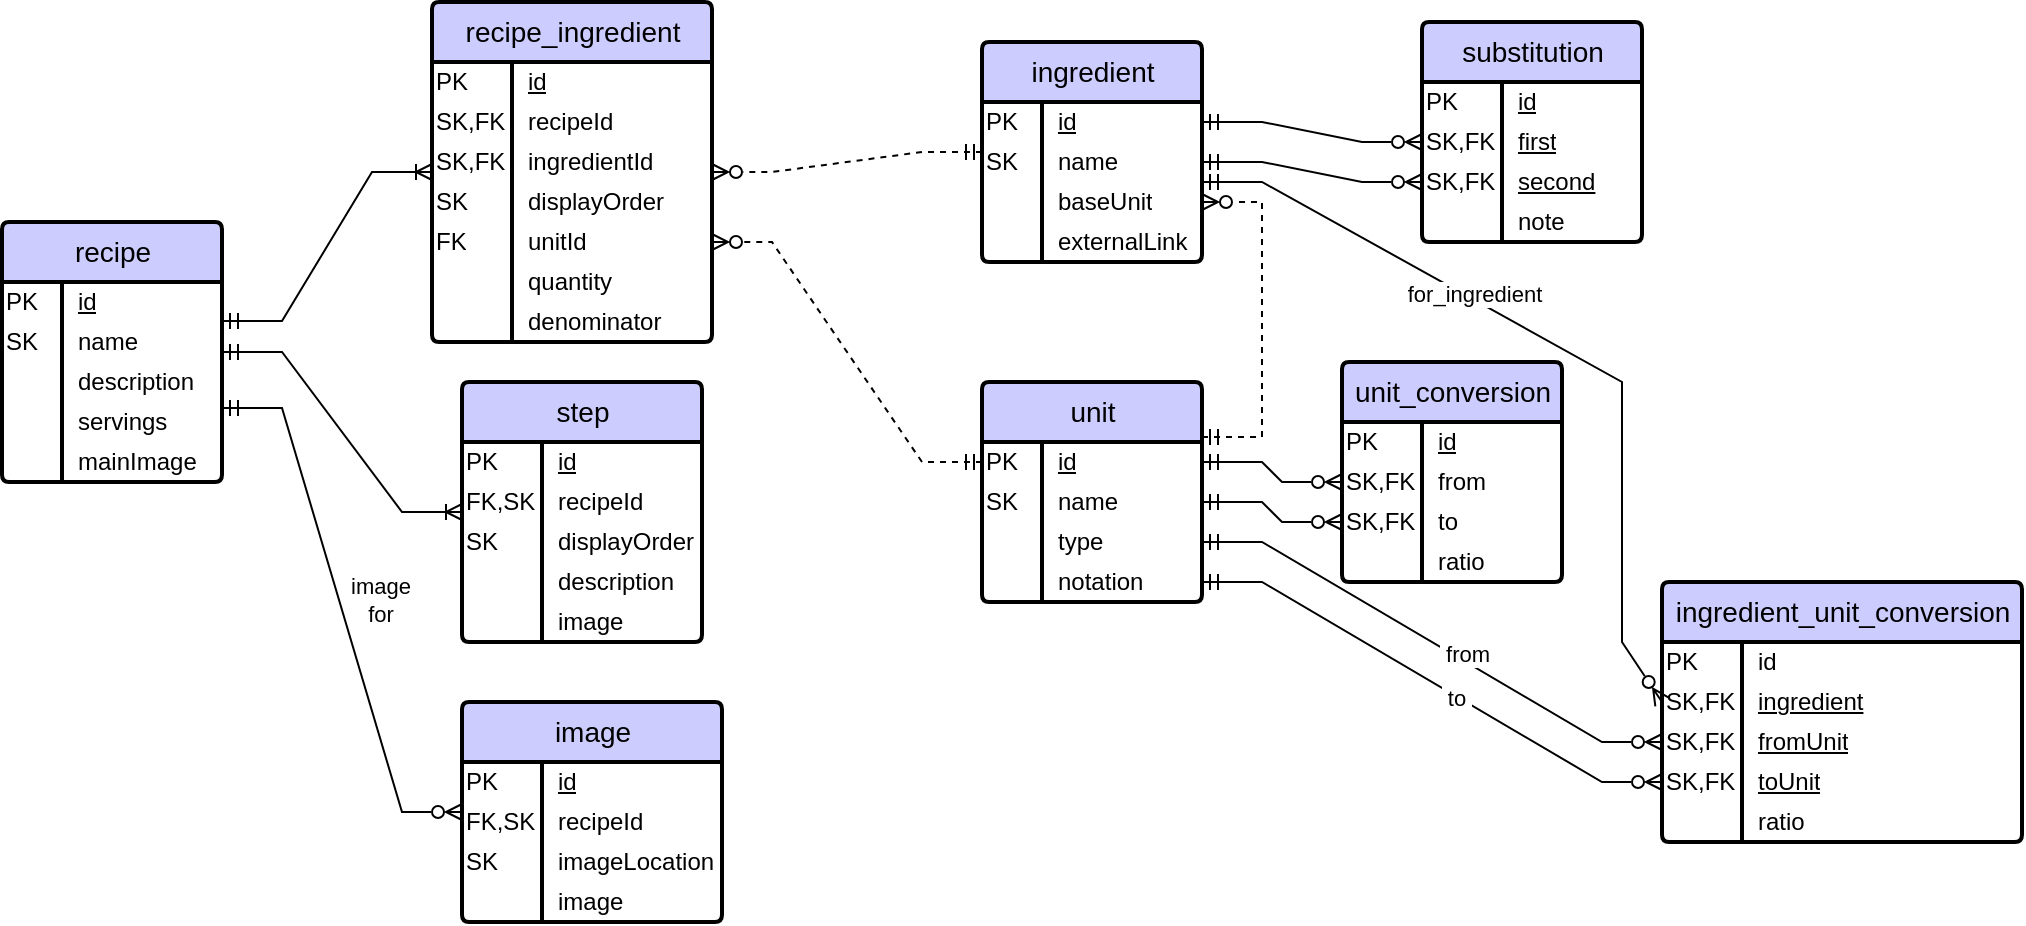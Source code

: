 <mxfile version="26.2.2">
  <diagram id="C5RBs43oDa-KdzZeNtuy" name="Page-1">
    <mxGraphModel dx="819" dy="641" grid="1" gridSize="10" guides="1" tooltips="1" connect="1" arrows="1" fold="1" page="1" pageScale="1" pageWidth="827" pageHeight="1169" math="0" shadow="0">
      <root>
        <mxCell id="WIyWlLk6GJQsqaUBKTNV-0" />
        <mxCell id="WIyWlLk6GJQsqaUBKTNV-1" parent="WIyWlLk6GJQsqaUBKTNV-0" />
        <mxCell id="gurMtBkQaNvhxzcTF5mW-20" value="" style="edgeStyle=entityRelationEdgeStyle;fontSize=12;html=1;endArrow=ERmandOne;rounded=0;startArrow=ERoneToMany;startFill=0;endFill=0;" parent="WIyWlLk6GJQsqaUBKTNV-1" source="hTsf-DErTm7z_5NBIYC7-52" target="hTsf-DErTm7z_5NBIYC7-36" edge="1">
          <mxGeometry width="100" height="100" relative="1" as="geometry">
            <mxPoint x="410" y="380" as="sourcePoint" />
            <mxPoint x="390" y="390" as="targetPoint" />
            <Array as="points">
              <mxPoint x="250" y="390" />
              <mxPoint x="190" y="380" />
              <mxPoint x="370" y="360" />
              <mxPoint x="350" y="310" />
              <mxPoint x="380" y="390" />
              <mxPoint x="240" y="380" />
            </Array>
          </mxGeometry>
        </mxCell>
        <mxCell id="gurMtBkQaNvhxzcTF5mW-21" value="" style="edgeStyle=entityRelationEdgeStyle;fontSize=12;html=1;endArrow=ERzeroToMany;rounded=0;startArrow=ERmandOne;startFill=0;endFill=0;dashed=1;" parent="WIyWlLk6GJQsqaUBKTNV-1" source="hTsf-DErTm7z_5NBIYC7-68" target="hTsf-DErTm7z_5NBIYC7-9" edge="1">
          <mxGeometry width="100" height="100" relative="1" as="geometry">
            <mxPoint x="480" y="410" as="sourcePoint" />
            <mxPoint x="320" y="295" as="targetPoint" />
            <Array as="points">
              <mxPoint x="260" y="400" />
              <mxPoint x="200" y="390" />
              <mxPoint x="380" y="370" />
              <mxPoint x="360" y="320" />
              <mxPoint x="390" y="400" />
              <mxPoint x="250" y="390" />
            </Array>
          </mxGeometry>
        </mxCell>
        <mxCell id="KsBG2murOsYzV_iLkRR9-3" value="" style="edgeStyle=entityRelationEdgeStyle;fontSize=12;html=1;endArrow=ERoneToMany;rounded=0;startArrow=ERmandOne;startFill=0;endFill=0;exitX=1;exitY=-0.025;exitDx=0;exitDy=0;exitPerimeter=0;" parent="WIyWlLk6GJQsqaUBKTNV-1" source="hTsf-DErTm7z_5NBIYC7-40" target="hTsf-DErTm7z_5NBIYC7-9" edge="1">
          <mxGeometry width="100" height="100" relative="1" as="geometry">
            <mxPoint x="400" y="345" as="sourcePoint" />
            <mxPoint x="340" y="250" as="targetPoint" />
            <Array as="points">
              <mxPoint x="190" y="530" />
              <mxPoint x="130" y="520" />
              <mxPoint x="310" y="500" />
              <mxPoint x="290" y="450" />
              <mxPoint x="320" y="530" />
              <mxPoint x="180" y="520" />
            </Array>
          </mxGeometry>
        </mxCell>
        <mxCell id="hTsf-DErTm7z_5NBIYC7-9" value="&lt;span style=&quot;font-weight: normal;&quot;&gt;&lt;font style=&quot;font-size: 14px;&quot;&gt;recipe_ingredient&lt;/font&gt;&lt;/span&gt;" style="shape=table;startSize=30;container=1;collapsible=1;childLayout=tableLayout;fixedRows=1;rowLines=0;fontStyle=1;align=center;resizeLast=1;html=1;movable=1;resizable=1;rotatable=1;deletable=1;editable=1;locked=0;connectable=1;fillColor=light-dark(#ccccff, #ededed);strokeWidth=2;rounded=1;arcSize=4;" parent="WIyWlLk6GJQsqaUBKTNV-1" vertex="1">
          <mxGeometry x="315" y="170" width="140" height="170" as="geometry" />
        </mxCell>
        <mxCell id="gl9Y3cSXd7K3jxIMxnib-12" style="shape=tableRow;horizontal=0;startSize=0;swimlaneHead=0;swimlaneBody=0;fillColor=none;collapsible=0;dropTarget=0;points=[[0,0.5],[1,0.5]];portConstraint=eastwest;top=0;left=0;right=0;bottom=0;" parent="hTsf-DErTm7z_5NBIYC7-9" vertex="1">
          <mxGeometry y="30" width="140" height="20" as="geometry" />
        </mxCell>
        <mxCell id="gl9Y3cSXd7K3jxIMxnib-13" value="PK" style="shape=partialRectangle;connectable=0;fillColor=none;top=0;left=0;bottom=0;right=0;editable=1;overflow=hidden;whiteSpace=wrap;html=1;align=left;" parent="gl9Y3cSXd7K3jxIMxnib-12" vertex="1">
          <mxGeometry width="40" height="20" as="geometry">
            <mxRectangle width="40" height="20" as="alternateBounds" />
          </mxGeometry>
        </mxCell>
        <mxCell id="gl9Y3cSXd7K3jxIMxnib-14" value="&lt;u&gt;id&lt;/u&gt;" style="shape=partialRectangle;connectable=0;fillColor=none;top=0;left=0;bottom=0;right=0;align=left;spacingLeft=6;overflow=hidden;whiteSpace=wrap;html=1;" parent="gl9Y3cSXd7K3jxIMxnib-12" vertex="1">
          <mxGeometry x="40" width="100" height="20" as="geometry">
            <mxRectangle width="100" height="20" as="alternateBounds" />
          </mxGeometry>
        </mxCell>
        <mxCell id="hTsf-DErTm7z_5NBIYC7-13" value="" style="shape=tableRow;horizontal=0;startSize=0;swimlaneHead=0;swimlaneBody=0;fillColor=none;collapsible=0;dropTarget=0;points=[[0,0.5],[1,0.5]];portConstraint=eastwest;top=0;left=0;right=0;bottom=0;" parent="hTsf-DErTm7z_5NBIYC7-9" vertex="1">
          <mxGeometry y="50" width="140" height="20" as="geometry" />
        </mxCell>
        <mxCell id="hTsf-DErTm7z_5NBIYC7-14" value="SK,FK" style="shape=partialRectangle;connectable=0;fillColor=none;top=0;left=0;bottom=0;right=0;editable=1;overflow=hidden;whiteSpace=wrap;html=1;align=left;" parent="hTsf-DErTm7z_5NBIYC7-13" vertex="1">
          <mxGeometry width="40" height="20" as="geometry">
            <mxRectangle width="40" height="20" as="alternateBounds" />
          </mxGeometry>
        </mxCell>
        <mxCell id="hTsf-DErTm7z_5NBIYC7-15" value="recipeId" style="shape=partialRectangle;connectable=0;fillColor=none;top=0;left=0;bottom=0;right=0;align=left;spacingLeft=6;overflow=hidden;whiteSpace=wrap;html=1;" parent="hTsf-DErTm7z_5NBIYC7-13" vertex="1">
          <mxGeometry x="40" width="100" height="20" as="geometry">
            <mxRectangle width="100" height="20" as="alternateBounds" />
          </mxGeometry>
        </mxCell>
        <mxCell id="hTsf-DErTm7z_5NBIYC7-16" value="" style="shape=tableRow;horizontal=0;startSize=0;swimlaneHead=0;swimlaneBody=0;fillColor=none;collapsible=0;dropTarget=0;points=[[0,0.5],[1,0.5]];portConstraint=eastwest;top=0;left=0;right=0;bottom=0;" parent="hTsf-DErTm7z_5NBIYC7-9" vertex="1">
          <mxGeometry y="70" width="140" height="20" as="geometry" />
        </mxCell>
        <mxCell id="hTsf-DErTm7z_5NBIYC7-17" value="SK,FK" style="shape=partialRectangle;connectable=0;fillColor=none;top=0;left=0;bottom=0;right=0;editable=1;overflow=hidden;whiteSpace=wrap;html=1;align=left;" parent="hTsf-DErTm7z_5NBIYC7-16" vertex="1">
          <mxGeometry width="40" height="20" as="geometry">
            <mxRectangle width="40" height="20" as="alternateBounds" />
          </mxGeometry>
        </mxCell>
        <mxCell id="hTsf-DErTm7z_5NBIYC7-18" value="ingredientId" style="shape=partialRectangle;connectable=0;fillColor=none;top=0;left=0;bottom=0;right=0;align=left;spacingLeft=6;overflow=hidden;whiteSpace=wrap;html=1;" parent="hTsf-DErTm7z_5NBIYC7-16" vertex="1">
          <mxGeometry x="40" width="100" height="20" as="geometry">
            <mxRectangle width="100" height="20" as="alternateBounds" />
          </mxGeometry>
        </mxCell>
        <mxCell id="hTsf-DErTm7z_5NBIYC7-19" value="" style="shape=tableRow;horizontal=0;startSize=0;swimlaneHead=0;swimlaneBody=0;fillColor=none;collapsible=0;dropTarget=0;points=[[0,0.5],[1,0.5]];portConstraint=eastwest;top=0;left=0;right=0;bottom=0;" parent="hTsf-DErTm7z_5NBIYC7-9" vertex="1">
          <mxGeometry y="90" width="140" height="20" as="geometry" />
        </mxCell>
        <mxCell id="hTsf-DErTm7z_5NBIYC7-20" value="SK" style="shape=partialRectangle;connectable=0;fillColor=none;top=0;left=0;bottom=0;right=0;editable=1;overflow=hidden;whiteSpace=wrap;html=1;align=left;" parent="hTsf-DErTm7z_5NBIYC7-19" vertex="1">
          <mxGeometry width="40" height="20" as="geometry">
            <mxRectangle width="40" height="20" as="alternateBounds" />
          </mxGeometry>
        </mxCell>
        <mxCell id="hTsf-DErTm7z_5NBIYC7-21" value="displayOrder" style="shape=partialRectangle;connectable=0;fillColor=none;top=0;left=0;bottom=0;right=0;align=left;spacingLeft=6;overflow=hidden;whiteSpace=wrap;html=1;" parent="hTsf-DErTm7z_5NBIYC7-19" vertex="1">
          <mxGeometry x="40" width="100" height="20" as="geometry">
            <mxRectangle width="100" height="20" as="alternateBounds" />
          </mxGeometry>
        </mxCell>
        <mxCell id="hTsf-DErTm7z_5NBIYC7-29" style="shape=tableRow;horizontal=0;startSize=0;swimlaneHead=0;swimlaneBody=0;fillColor=none;collapsible=0;dropTarget=0;points=[[0,0.5],[1,0.5]];portConstraint=eastwest;top=0;left=0;right=0;bottom=0;" parent="hTsf-DErTm7z_5NBIYC7-9" vertex="1">
          <mxGeometry y="110" width="140" height="20" as="geometry" />
        </mxCell>
        <mxCell id="hTsf-DErTm7z_5NBIYC7-30" value="FK" style="shape=partialRectangle;connectable=0;fillColor=none;top=0;left=0;bottom=0;right=0;editable=1;overflow=hidden;whiteSpace=wrap;html=1;align=left;" parent="hTsf-DErTm7z_5NBIYC7-29" vertex="1">
          <mxGeometry width="40" height="20" as="geometry">
            <mxRectangle width="40" height="20" as="alternateBounds" />
          </mxGeometry>
        </mxCell>
        <mxCell id="hTsf-DErTm7z_5NBIYC7-31" value="unitId" style="shape=partialRectangle;connectable=0;fillColor=none;top=0;left=0;bottom=0;right=0;align=left;spacingLeft=6;overflow=hidden;whiteSpace=wrap;html=1;" parent="hTsf-DErTm7z_5NBIYC7-29" vertex="1">
          <mxGeometry x="40" width="100" height="20" as="geometry">
            <mxRectangle width="100" height="20" as="alternateBounds" />
          </mxGeometry>
        </mxCell>
        <mxCell id="hTsf-DErTm7z_5NBIYC7-32" style="shape=tableRow;horizontal=0;startSize=0;swimlaneHead=0;swimlaneBody=0;fillColor=none;collapsible=0;dropTarget=0;points=[[0,0.5],[1,0.5]];portConstraint=eastwest;top=0;left=0;right=0;bottom=0;" parent="hTsf-DErTm7z_5NBIYC7-9" vertex="1">
          <mxGeometry y="130" width="140" height="20" as="geometry" />
        </mxCell>
        <mxCell id="hTsf-DErTm7z_5NBIYC7-33" style="shape=partialRectangle;connectable=0;fillColor=none;top=0;left=0;bottom=0;right=0;editable=1;overflow=hidden;whiteSpace=wrap;html=1;align=left;" parent="hTsf-DErTm7z_5NBIYC7-32" vertex="1">
          <mxGeometry width="40" height="20" as="geometry">
            <mxRectangle width="40" height="20" as="alternateBounds" />
          </mxGeometry>
        </mxCell>
        <mxCell id="hTsf-DErTm7z_5NBIYC7-34" value="quantity" style="shape=partialRectangle;connectable=0;fillColor=none;top=0;left=0;bottom=0;right=0;align=left;spacingLeft=6;overflow=hidden;whiteSpace=wrap;html=1;" parent="hTsf-DErTm7z_5NBIYC7-32" vertex="1">
          <mxGeometry x="40" width="100" height="20" as="geometry">
            <mxRectangle width="100" height="20" as="alternateBounds" />
          </mxGeometry>
        </mxCell>
        <mxCell id="gl9Y3cSXd7K3jxIMxnib-0" style="shape=tableRow;horizontal=0;startSize=0;swimlaneHead=0;swimlaneBody=0;fillColor=none;collapsible=0;dropTarget=0;points=[[0,0.5],[1,0.5]];portConstraint=eastwest;top=0;left=0;right=0;bottom=0;" parent="hTsf-DErTm7z_5NBIYC7-9" vertex="1">
          <mxGeometry y="150" width="140" height="20" as="geometry" />
        </mxCell>
        <mxCell id="gl9Y3cSXd7K3jxIMxnib-1" style="shape=partialRectangle;connectable=0;fillColor=none;top=0;left=0;bottom=0;right=0;editable=1;overflow=hidden;whiteSpace=wrap;html=1;align=left;" parent="gl9Y3cSXd7K3jxIMxnib-0" vertex="1">
          <mxGeometry width="40" height="20" as="geometry">
            <mxRectangle width="40" height="20" as="alternateBounds" />
          </mxGeometry>
        </mxCell>
        <mxCell id="gl9Y3cSXd7K3jxIMxnib-2" value="denominator" style="shape=partialRectangle;connectable=0;fillColor=none;top=0;left=0;bottom=0;right=0;align=left;spacingLeft=6;overflow=hidden;whiteSpace=wrap;html=1;" parent="gl9Y3cSXd7K3jxIMxnib-0" vertex="1">
          <mxGeometry x="40" width="100" height="20" as="geometry">
            <mxRectangle width="100" height="20" as="alternateBounds" />
          </mxGeometry>
        </mxCell>
        <mxCell id="hTsf-DErTm7z_5NBIYC7-36" value="&lt;span style=&quot;font-weight: normal;&quot;&gt;&lt;font style=&quot;font-size: 14px;&quot;&gt;recipe&lt;/font&gt;&lt;/span&gt;" style="shape=table;startSize=30;container=1;collapsible=1;childLayout=tableLayout;fixedRows=1;rowLines=0;fontStyle=1;align=center;resizeLast=1;html=1;movable=1;resizable=1;rotatable=1;deletable=1;editable=1;locked=0;connectable=1;fillColor=light-dark(#ccccff, #ededed);strokeWidth=2;rounded=1;arcSize=4;" parent="WIyWlLk6GJQsqaUBKTNV-1" vertex="1">
          <mxGeometry x="100" y="280" width="110" height="130" as="geometry" />
        </mxCell>
        <mxCell id="hTsf-DErTm7z_5NBIYC7-37" value="" style="shape=tableRow;horizontal=0;startSize=0;swimlaneHead=0;swimlaneBody=0;fillColor=none;collapsible=0;dropTarget=0;points=[[0,0.5],[1,0.5]];portConstraint=eastwest;top=0;left=0;right=0;bottom=0;" parent="hTsf-DErTm7z_5NBIYC7-36" vertex="1">
          <mxGeometry y="30" width="110" height="20" as="geometry" />
        </mxCell>
        <mxCell id="hTsf-DErTm7z_5NBIYC7-38" value="PK" style="shape=partialRectangle;connectable=0;fillColor=none;top=0;left=0;bottom=0;right=0;editable=1;overflow=hidden;whiteSpace=wrap;html=1;align=left;" parent="hTsf-DErTm7z_5NBIYC7-37" vertex="1">
          <mxGeometry width="30" height="20" as="geometry">
            <mxRectangle width="30" height="20" as="alternateBounds" />
          </mxGeometry>
        </mxCell>
        <mxCell id="hTsf-DErTm7z_5NBIYC7-39" value="&lt;u&gt;id&lt;/u&gt;" style="shape=partialRectangle;connectable=0;fillColor=none;top=0;left=0;bottom=0;right=0;align=left;spacingLeft=6;overflow=hidden;whiteSpace=wrap;html=1;" parent="hTsf-DErTm7z_5NBIYC7-37" vertex="1">
          <mxGeometry x="30" width="80" height="20" as="geometry">
            <mxRectangle width="80" height="20" as="alternateBounds" />
          </mxGeometry>
        </mxCell>
        <mxCell id="hTsf-DErTm7z_5NBIYC7-40" value="" style="shape=tableRow;horizontal=0;startSize=0;swimlaneHead=0;swimlaneBody=0;fillColor=none;collapsible=0;dropTarget=0;points=[[0,0.5],[1,0.5]];portConstraint=eastwest;top=0;left=0;right=0;bottom=0;" parent="hTsf-DErTm7z_5NBIYC7-36" vertex="1">
          <mxGeometry y="50" width="110" height="20" as="geometry" />
        </mxCell>
        <mxCell id="hTsf-DErTm7z_5NBIYC7-41" value="SK" style="shape=partialRectangle;connectable=0;fillColor=none;top=0;left=0;bottom=0;right=0;editable=1;overflow=hidden;whiteSpace=wrap;html=1;align=left;" parent="hTsf-DErTm7z_5NBIYC7-40" vertex="1">
          <mxGeometry width="30" height="20" as="geometry">
            <mxRectangle width="30" height="20" as="alternateBounds" />
          </mxGeometry>
        </mxCell>
        <mxCell id="hTsf-DErTm7z_5NBIYC7-42" value="name" style="shape=partialRectangle;connectable=0;fillColor=none;top=0;left=0;bottom=0;right=0;align=left;spacingLeft=6;overflow=hidden;whiteSpace=wrap;html=1;" parent="hTsf-DErTm7z_5NBIYC7-40" vertex="1">
          <mxGeometry x="30" width="80" height="20" as="geometry">
            <mxRectangle width="80" height="20" as="alternateBounds" />
          </mxGeometry>
        </mxCell>
        <mxCell id="hTsf-DErTm7z_5NBIYC7-43" value="" style="shape=tableRow;horizontal=0;startSize=0;swimlaneHead=0;swimlaneBody=0;fillColor=none;collapsible=0;dropTarget=0;points=[[0,0.5],[1,0.5]];portConstraint=eastwest;top=0;left=0;right=0;bottom=0;" parent="hTsf-DErTm7z_5NBIYC7-36" vertex="1">
          <mxGeometry y="70" width="110" height="20" as="geometry" />
        </mxCell>
        <mxCell id="hTsf-DErTm7z_5NBIYC7-44" value="" style="shape=partialRectangle;connectable=0;fillColor=none;top=0;left=0;bottom=0;right=0;editable=1;overflow=hidden;whiteSpace=wrap;html=1;align=left;" parent="hTsf-DErTm7z_5NBIYC7-43" vertex="1">
          <mxGeometry width="30" height="20" as="geometry">
            <mxRectangle width="30" height="20" as="alternateBounds" />
          </mxGeometry>
        </mxCell>
        <mxCell id="hTsf-DErTm7z_5NBIYC7-45" value="description" style="shape=partialRectangle;connectable=0;fillColor=none;top=0;left=0;bottom=0;right=0;align=left;spacingLeft=6;overflow=hidden;whiteSpace=wrap;html=1;" parent="hTsf-DErTm7z_5NBIYC7-43" vertex="1">
          <mxGeometry x="30" width="80" height="20" as="geometry">
            <mxRectangle width="80" height="20" as="alternateBounds" />
          </mxGeometry>
        </mxCell>
        <mxCell id="hTsf-DErTm7z_5NBIYC7-46" style="shape=tableRow;horizontal=0;startSize=0;swimlaneHead=0;swimlaneBody=0;fillColor=none;collapsible=0;dropTarget=0;points=[[0,0.5],[1,0.5]];portConstraint=eastwest;top=0;left=0;right=0;bottom=0;" parent="hTsf-DErTm7z_5NBIYC7-36" vertex="1">
          <mxGeometry y="90" width="110" height="20" as="geometry" />
        </mxCell>
        <mxCell id="hTsf-DErTm7z_5NBIYC7-47" style="shape=partialRectangle;connectable=0;fillColor=none;top=0;left=0;bottom=0;right=0;editable=1;overflow=hidden;whiteSpace=wrap;html=1;align=left;" parent="hTsf-DErTm7z_5NBIYC7-46" vertex="1">
          <mxGeometry width="30" height="20" as="geometry">
            <mxRectangle width="30" height="20" as="alternateBounds" />
          </mxGeometry>
        </mxCell>
        <mxCell id="hTsf-DErTm7z_5NBIYC7-48" value="servings" style="shape=partialRectangle;connectable=0;fillColor=none;top=0;left=0;bottom=0;right=0;align=left;spacingLeft=6;overflow=hidden;whiteSpace=wrap;html=1;" parent="hTsf-DErTm7z_5NBIYC7-46" vertex="1">
          <mxGeometry x="30" width="80" height="20" as="geometry">
            <mxRectangle width="80" height="20" as="alternateBounds" />
          </mxGeometry>
        </mxCell>
        <mxCell id="hTsf-DErTm7z_5NBIYC7-49" style="shape=tableRow;horizontal=0;startSize=0;swimlaneHead=0;swimlaneBody=0;fillColor=none;collapsible=0;dropTarget=0;points=[[0,0.5],[1,0.5]];portConstraint=eastwest;top=0;left=0;right=0;bottom=0;" parent="hTsf-DErTm7z_5NBIYC7-36" vertex="1">
          <mxGeometry y="110" width="110" height="20" as="geometry" />
        </mxCell>
        <mxCell id="hTsf-DErTm7z_5NBIYC7-50" style="shape=partialRectangle;connectable=0;fillColor=none;top=0;left=0;bottom=0;right=0;editable=1;overflow=hidden;whiteSpace=wrap;html=1;align=left;" parent="hTsf-DErTm7z_5NBIYC7-49" vertex="1">
          <mxGeometry width="30" height="20" as="geometry">
            <mxRectangle width="30" height="20" as="alternateBounds" />
          </mxGeometry>
        </mxCell>
        <mxCell id="hTsf-DErTm7z_5NBIYC7-51" value="mainImage" style="shape=partialRectangle;connectable=0;fillColor=none;top=0;left=0;bottom=0;right=0;align=left;spacingLeft=6;overflow=hidden;whiteSpace=wrap;html=1;" parent="hTsf-DErTm7z_5NBIYC7-49" vertex="1">
          <mxGeometry x="30" width="80" height="20" as="geometry">
            <mxRectangle width="80" height="20" as="alternateBounds" />
          </mxGeometry>
        </mxCell>
        <mxCell id="hTsf-DErTm7z_5NBIYC7-52" value="&lt;span style=&quot;font-weight: normal;&quot;&gt;&lt;font style=&quot;font-size: 14px;&quot;&gt;step&lt;/font&gt;&lt;/span&gt;" style="shape=table;startSize=30;container=1;collapsible=1;childLayout=tableLayout;fixedRows=1;rowLines=0;fontStyle=1;align=center;resizeLast=1;html=1;movable=1;resizable=1;rotatable=1;deletable=1;editable=1;locked=0;connectable=1;fillColor=light-dark(#ccccff, #ededed);strokeWidth=2;rounded=1;arcSize=4;" parent="WIyWlLk6GJQsqaUBKTNV-1" vertex="1">
          <mxGeometry x="330" y="360" width="120" height="130" as="geometry" />
        </mxCell>
        <mxCell id="hTsf-DErTm7z_5NBIYC7-53" value="" style="shape=tableRow;horizontal=0;startSize=0;swimlaneHead=0;swimlaneBody=0;fillColor=none;collapsible=0;dropTarget=0;points=[[0,0.5],[1,0.5]];portConstraint=eastwest;top=0;left=0;right=0;bottom=0;" parent="hTsf-DErTm7z_5NBIYC7-52" vertex="1">
          <mxGeometry y="30" width="120" height="20" as="geometry" />
        </mxCell>
        <mxCell id="hTsf-DErTm7z_5NBIYC7-54" value="PK" style="shape=partialRectangle;connectable=0;fillColor=none;top=0;left=0;bottom=0;right=0;editable=1;overflow=hidden;whiteSpace=wrap;html=1;align=left;" parent="hTsf-DErTm7z_5NBIYC7-53" vertex="1">
          <mxGeometry width="40" height="20" as="geometry">
            <mxRectangle width="40" height="20" as="alternateBounds" />
          </mxGeometry>
        </mxCell>
        <mxCell id="hTsf-DErTm7z_5NBIYC7-55" value="&lt;u&gt;id&lt;/u&gt;" style="shape=partialRectangle;connectable=0;fillColor=none;top=0;left=0;bottom=0;right=0;align=left;spacingLeft=6;overflow=hidden;whiteSpace=wrap;html=1;" parent="hTsf-DErTm7z_5NBIYC7-53" vertex="1">
          <mxGeometry x="40" width="80" height="20" as="geometry">
            <mxRectangle width="80" height="20" as="alternateBounds" />
          </mxGeometry>
        </mxCell>
        <mxCell id="hTsf-DErTm7z_5NBIYC7-56" value="" style="shape=tableRow;horizontal=0;startSize=0;swimlaneHead=0;swimlaneBody=0;fillColor=none;collapsible=0;dropTarget=0;points=[[0,0.5],[1,0.5]];portConstraint=eastwest;top=0;left=0;right=0;bottom=0;" parent="hTsf-DErTm7z_5NBIYC7-52" vertex="1">
          <mxGeometry y="50" width="120" height="20" as="geometry" />
        </mxCell>
        <mxCell id="hTsf-DErTm7z_5NBIYC7-57" value="FK,SK" style="shape=partialRectangle;connectable=0;fillColor=none;top=0;left=0;bottom=0;right=0;editable=1;overflow=hidden;whiteSpace=wrap;html=1;align=left;" parent="hTsf-DErTm7z_5NBIYC7-56" vertex="1">
          <mxGeometry width="40" height="20" as="geometry">
            <mxRectangle width="40" height="20" as="alternateBounds" />
          </mxGeometry>
        </mxCell>
        <mxCell id="hTsf-DErTm7z_5NBIYC7-58" value="recipeId" style="shape=partialRectangle;connectable=0;fillColor=none;top=0;left=0;bottom=0;right=0;align=left;spacingLeft=6;overflow=hidden;whiteSpace=wrap;html=1;" parent="hTsf-DErTm7z_5NBIYC7-56" vertex="1">
          <mxGeometry x="40" width="80" height="20" as="geometry">
            <mxRectangle width="80" height="20" as="alternateBounds" />
          </mxGeometry>
        </mxCell>
        <mxCell id="hTsf-DErTm7z_5NBIYC7-59" value="" style="shape=tableRow;horizontal=0;startSize=0;swimlaneHead=0;swimlaneBody=0;fillColor=none;collapsible=0;dropTarget=0;points=[[0,0.5],[1,0.5]];portConstraint=eastwest;top=0;left=0;right=0;bottom=0;" parent="hTsf-DErTm7z_5NBIYC7-52" vertex="1">
          <mxGeometry y="70" width="120" height="20" as="geometry" />
        </mxCell>
        <mxCell id="hTsf-DErTm7z_5NBIYC7-60" value="SK" style="shape=partialRectangle;connectable=0;fillColor=none;top=0;left=0;bottom=0;right=0;editable=1;overflow=hidden;whiteSpace=wrap;html=1;align=left;" parent="hTsf-DErTm7z_5NBIYC7-59" vertex="1">
          <mxGeometry width="40" height="20" as="geometry">
            <mxRectangle width="40" height="20" as="alternateBounds" />
          </mxGeometry>
        </mxCell>
        <mxCell id="hTsf-DErTm7z_5NBIYC7-61" value="displayOrder" style="shape=partialRectangle;connectable=0;fillColor=none;top=0;left=0;bottom=0;right=0;align=left;spacingLeft=6;overflow=hidden;whiteSpace=wrap;html=1;" parent="hTsf-DErTm7z_5NBIYC7-59" vertex="1">
          <mxGeometry x="40" width="80" height="20" as="geometry">
            <mxRectangle width="80" height="20" as="alternateBounds" />
          </mxGeometry>
        </mxCell>
        <mxCell id="hTsf-DErTm7z_5NBIYC7-62" style="shape=tableRow;horizontal=0;startSize=0;swimlaneHead=0;swimlaneBody=0;fillColor=none;collapsible=0;dropTarget=0;points=[[0,0.5],[1,0.5]];portConstraint=eastwest;top=0;left=0;right=0;bottom=0;" parent="hTsf-DErTm7z_5NBIYC7-52" vertex="1">
          <mxGeometry y="90" width="120" height="20" as="geometry" />
        </mxCell>
        <mxCell id="hTsf-DErTm7z_5NBIYC7-63" style="shape=partialRectangle;connectable=0;fillColor=none;top=0;left=0;bottom=0;right=0;editable=1;overflow=hidden;whiteSpace=wrap;html=1;align=left;" parent="hTsf-DErTm7z_5NBIYC7-62" vertex="1">
          <mxGeometry width="40" height="20" as="geometry">
            <mxRectangle width="40" height="20" as="alternateBounds" />
          </mxGeometry>
        </mxCell>
        <mxCell id="hTsf-DErTm7z_5NBIYC7-64" value="description" style="shape=partialRectangle;connectable=0;fillColor=none;top=0;left=0;bottom=0;right=0;align=left;spacingLeft=6;overflow=hidden;whiteSpace=wrap;html=1;" parent="hTsf-DErTm7z_5NBIYC7-62" vertex="1">
          <mxGeometry x="40" width="80" height="20" as="geometry">
            <mxRectangle width="80" height="20" as="alternateBounds" />
          </mxGeometry>
        </mxCell>
        <mxCell id="hTsf-DErTm7z_5NBIYC7-113" style="shape=tableRow;horizontal=0;startSize=0;swimlaneHead=0;swimlaneBody=0;fillColor=none;collapsible=0;dropTarget=0;points=[[0,0.5],[1,0.5]];portConstraint=eastwest;top=0;left=0;right=0;bottom=0;" parent="hTsf-DErTm7z_5NBIYC7-52" vertex="1">
          <mxGeometry y="110" width="120" height="20" as="geometry" />
        </mxCell>
        <mxCell id="hTsf-DErTm7z_5NBIYC7-114" style="shape=partialRectangle;connectable=0;fillColor=none;top=0;left=0;bottom=0;right=0;editable=1;overflow=hidden;whiteSpace=wrap;html=1;align=left;" parent="hTsf-DErTm7z_5NBIYC7-113" vertex="1">
          <mxGeometry width="40" height="20" as="geometry">
            <mxRectangle width="40" height="20" as="alternateBounds" />
          </mxGeometry>
        </mxCell>
        <mxCell id="hTsf-DErTm7z_5NBIYC7-115" value="image" style="shape=partialRectangle;connectable=0;fillColor=none;top=0;left=0;bottom=0;right=0;align=left;spacingLeft=6;overflow=hidden;whiteSpace=wrap;html=1;" parent="hTsf-DErTm7z_5NBIYC7-113" vertex="1">
          <mxGeometry x="40" width="80" height="20" as="geometry">
            <mxRectangle width="80" height="20" as="alternateBounds" />
          </mxGeometry>
        </mxCell>
        <mxCell id="hTsf-DErTm7z_5NBIYC7-68" value="&lt;span style=&quot;font-weight: normal;&quot;&gt;&lt;font style=&quot;font-size: 14px;&quot;&gt;ingredient&lt;/font&gt;&lt;/span&gt;" style="shape=table;startSize=30;container=1;collapsible=1;childLayout=tableLayout;fixedRows=1;rowLines=0;fontStyle=1;align=center;resizeLast=1;html=1;movable=1;resizable=1;rotatable=1;deletable=1;editable=1;locked=0;connectable=1;fillColor=light-dark(#ccccff, #ededed);strokeWidth=2;rounded=1;arcSize=4;" parent="WIyWlLk6GJQsqaUBKTNV-1" vertex="1">
          <mxGeometry x="590" y="190" width="110" height="110" as="geometry" />
        </mxCell>
        <mxCell id="hTsf-DErTm7z_5NBIYC7-69" value="" style="shape=tableRow;horizontal=0;startSize=0;swimlaneHead=0;swimlaneBody=0;fillColor=none;collapsible=0;dropTarget=0;points=[[0,0.5],[1,0.5]];portConstraint=eastwest;top=0;left=0;right=0;bottom=0;" parent="hTsf-DErTm7z_5NBIYC7-68" vertex="1">
          <mxGeometry y="30" width="110" height="20" as="geometry" />
        </mxCell>
        <mxCell id="hTsf-DErTm7z_5NBIYC7-70" value="PK" style="shape=partialRectangle;connectable=0;fillColor=none;top=0;left=0;bottom=0;right=0;editable=1;overflow=hidden;whiteSpace=wrap;html=1;align=left;" parent="hTsf-DErTm7z_5NBIYC7-69" vertex="1">
          <mxGeometry width="30" height="20" as="geometry">
            <mxRectangle width="30" height="20" as="alternateBounds" />
          </mxGeometry>
        </mxCell>
        <mxCell id="hTsf-DErTm7z_5NBIYC7-71" value="&lt;u&gt;id&lt;/u&gt;" style="shape=partialRectangle;connectable=0;fillColor=none;top=0;left=0;bottom=0;right=0;align=left;spacingLeft=6;overflow=hidden;whiteSpace=wrap;html=1;" parent="hTsf-DErTm7z_5NBIYC7-69" vertex="1">
          <mxGeometry x="30" width="80" height="20" as="geometry">
            <mxRectangle width="80" height="20" as="alternateBounds" />
          </mxGeometry>
        </mxCell>
        <mxCell id="hTsf-DErTm7z_5NBIYC7-72" value="" style="shape=tableRow;horizontal=0;startSize=0;swimlaneHead=0;swimlaneBody=0;fillColor=none;collapsible=0;dropTarget=0;points=[[0,0.5],[1,0.5]];portConstraint=eastwest;top=0;left=0;right=0;bottom=0;" parent="hTsf-DErTm7z_5NBIYC7-68" vertex="1">
          <mxGeometry y="50" width="110" height="20" as="geometry" />
        </mxCell>
        <mxCell id="hTsf-DErTm7z_5NBIYC7-73" value="SK" style="shape=partialRectangle;connectable=0;fillColor=none;top=0;left=0;bottom=0;right=0;editable=1;overflow=hidden;whiteSpace=wrap;html=1;align=left;" parent="hTsf-DErTm7z_5NBIYC7-72" vertex="1">
          <mxGeometry width="30" height="20" as="geometry">
            <mxRectangle width="30" height="20" as="alternateBounds" />
          </mxGeometry>
        </mxCell>
        <mxCell id="hTsf-DErTm7z_5NBIYC7-74" value="name" style="shape=partialRectangle;connectable=0;fillColor=none;top=0;left=0;bottom=0;right=0;align=left;spacingLeft=6;overflow=hidden;whiteSpace=wrap;html=1;" parent="hTsf-DErTm7z_5NBIYC7-72" vertex="1">
          <mxGeometry x="30" width="80" height="20" as="geometry">
            <mxRectangle width="80" height="20" as="alternateBounds" />
          </mxGeometry>
        </mxCell>
        <mxCell id="hTsf-DErTm7z_5NBIYC7-75" value="" style="shape=tableRow;horizontal=0;startSize=0;swimlaneHead=0;swimlaneBody=0;fillColor=none;collapsible=0;dropTarget=0;points=[[0,0.5],[1,0.5]];portConstraint=eastwest;top=0;left=0;right=0;bottom=0;" parent="hTsf-DErTm7z_5NBIYC7-68" vertex="1">
          <mxGeometry y="70" width="110" height="20" as="geometry" />
        </mxCell>
        <mxCell id="hTsf-DErTm7z_5NBIYC7-76" value="" style="shape=partialRectangle;connectable=0;fillColor=none;top=0;left=0;bottom=0;right=0;editable=1;overflow=hidden;whiteSpace=wrap;html=1;align=left;" parent="hTsf-DErTm7z_5NBIYC7-75" vertex="1">
          <mxGeometry width="30" height="20" as="geometry">
            <mxRectangle width="30" height="20" as="alternateBounds" />
          </mxGeometry>
        </mxCell>
        <mxCell id="hTsf-DErTm7z_5NBIYC7-77" value="baseUnit" style="shape=partialRectangle;connectable=0;fillColor=none;top=0;left=0;bottom=0;right=0;align=left;spacingLeft=6;overflow=hidden;whiteSpace=wrap;html=1;" parent="hTsf-DErTm7z_5NBIYC7-75" vertex="1">
          <mxGeometry x="30" width="80" height="20" as="geometry">
            <mxRectangle width="80" height="20" as="alternateBounds" />
          </mxGeometry>
        </mxCell>
        <mxCell id="JSY5HgKlnziRs05UENaY-0" style="shape=tableRow;horizontal=0;startSize=0;swimlaneHead=0;swimlaneBody=0;fillColor=none;collapsible=0;dropTarget=0;points=[[0,0.5],[1,0.5]];portConstraint=eastwest;top=0;left=0;right=0;bottom=0;" parent="hTsf-DErTm7z_5NBIYC7-68" vertex="1">
          <mxGeometry y="90" width="110" height="20" as="geometry" />
        </mxCell>
        <mxCell id="JSY5HgKlnziRs05UENaY-1" style="shape=partialRectangle;connectable=0;fillColor=none;top=0;left=0;bottom=0;right=0;editable=1;overflow=hidden;whiteSpace=wrap;html=1;align=left;" parent="JSY5HgKlnziRs05UENaY-0" vertex="1">
          <mxGeometry width="30" height="20" as="geometry">
            <mxRectangle width="30" height="20" as="alternateBounds" />
          </mxGeometry>
        </mxCell>
        <mxCell id="JSY5HgKlnziRs05UENaY-2" value="externalLink" style="shape=partialRectangle;connectable=0;fillColor=none;top=0;left=0;bottom=0;right=0;align=left;spacingLeft=6;overflow=hidden;whiteSpace=wrap;html=1;" parent="JSY5HgKlnziRs05UENaY-0" vertex="1">
          <mxGeometry x="30" width="80" height="20" as="geometry">
            <mxRectangle width="80" height="20" as="alternateBounds" />
          </mxGeometry>
        </mxCell>
        <mxCell id="hTsf-DErTm7z_5NBIYC7-81" value="&lt;span style=&quot;font-weight: normal;&quot;&gt;&lt;font style=&quot;font-size: 14px;&quot;&gt;unit&lt;/font&gt;&lt;/span&gt;" style="shape=table;startSize=30;container=1;collapsible=1;childLayout=tableLayout;fixedRows=1;rowLines=0;fontStyle=1;align=center;resizeLast=1;html=1;movable=1;resizable=1;rotatable=1;deletable=1;editable=1;locked=0;connectable=1;fillColor=light-dark(#ccccff, #ededed);strokeWidth=2;rounded=1;arcSize=4;" parent="WIyWlLk6GJQsqaUBKTNV-1" vertex="1">
          <mxGeometry x="590" y="360" width="110" height="110" as="geometry" />
        </mxCell>
        <mxCell id="hTsf-DErTm7z_5NBIYC7-82" value="" style="shape=tableRow;horizontal=0;startSize=0;swimlaneHead=0;swimlaneBody=0;fillColor=none;collapsible=0;dropTarget=0;points=[[0,0.5],[1,0.5]];portConstraint=eastwest;top=0;left=0;right=0;bottom=0;" parent="hTsf-DErTm7z_5NBIYC7-81" vertex="1">
          <mxGeometry y="30" width="110" height="20" as="geometry" />
        </mxCell>
        <mxCell id="hTsf-DErTm7z_5NBIYC7-83" value="PK" style="shape=partialRectangle;connectable=0;fillColor=none;top=0;left=0;bottom=0;right=0;editable=1;overflow=hidden;whiteSpace=wrap;html=1;align=left;" parent="hTsf-DErTm7z_5NBIYC7-82" vertex="1">
          <mxGeometry width="30" height="20" as="geometry">
            <mxRectangle width="30" height="20" as="alternateBounds" />
          </mxGeometry>
        </mxCell>
        <mxCell id="hTsf-DErTm7z_5NBIYC7-84" value="&lt;u&gt;id&lt;/u&gt;" style="shape=partialRectangle;connectable=0;fillColor=none;top=0;left=0;bottom=0;right=0;align=left;spacingLeft=6;overflow=hidden;whiteSpace=wrap;html=1;" parent="hTsf-DErTm7z_5NBIYC7-82" vertex="1">
          <mxGeometry x="30" width="80" height="20" as="geometry">
            <mxRectangle width="80" height="20" as="alternateBounds" />
          </mxGeometry>
        </mxCell>
        <mxCell id="hTsf-DErTm7z_5NBIYC7-85" value="" style="shape=tableRow;horizontal=0;startSize=0;swimlaneHead=0;swimlaneBody=0;fillColor=none;collapsible=0;dropTarget=0;points=[[0,0.5],[1,0.5]];portConstraint=eastwest;top=0;left=0;right=0;bottom=0;" parent="hTsf-DErTm7z_5NBIYC7-81" vertex="1">
          <mxGeometry y="50" width="110" height="20" as="geometry" />
        </mxCell>
        <mxCell id="hTsf-DErTm7z_5NBIYC7-86" value="SK" style="shape=partialRectangle;connectable=0;fillColor=none;top=0;left=0;bottom=0;right=0;editable=1;overflow=hidden;whiteSpace=wrap;html=1;align=left;" parent="hTsf-DErTm7z_5NBIYC7-85" vertex="1">
          <mxGeometry width="30" height="20" as="geometry">
            <mxRectangle width="30" height="20" as="alternateBounds" />
          </mxGeometry>
        </mxCell>
        <mxCell id="hTsf-DErTm7z_5NBIYC7-87" value="name" style="shape=partialRectangle;connectable=0;fillColor=none;top=0;left=0;bottom=0;right=0;align=left;spacingLeft=6;overflow=hidden;whiteSpace=wrap;html=1;" parent="hTsf-DErTm7z_5NBIYC7-85" vertex="1">
          <mxGeometry x="30" width="80" height="20" as="geometry">
            <mxRectangle width="80" height="20" as="alternateBounds" />
          </mxGeometry>
        </mxCell>
        <mxCell id="hTsf-DErTm7z_5NBIYC7-88" value="" style="shape=tableRow;horizontal=0;startSize=0;swimlaneHead=0;swimlaneBody=0;fillColor=none;collapsible=0;dropTarget=0;points=[[0,0.5],[1,0.5]];portConstraint=eastwest;top=0;left=0;right=0;bottom=0;" parent="hTsf-DErTm7z_5NBIYC7-81" vertex="1">
          <mxGeometry y="70" width="110" height="20" as="geometry" />
        </mxCell>
        <mxCell id="hTsf-DErTm7z_5NBIYC7-89" value="" style="shape=partialRectangle;connectable=0;fillColor=none;top=0;left=0;bottom=0;right=0;editable=1;overflow=hidden;whiteSpace=wrap;html=1;align=left;" parent="hTsf-DErTm7z_5NBIYC7-88" vertex="1">
          <mxGeometry width="30" height="20" as="geometry">
            <mxRectangle width="30" height="20" as="alternateBounds" />
          </mxGeometry>
        </mxCell>
        <mxCell id="hTsf-DErTm7z_5NBIYC7-90" value="type" style="shape=partialRectangle;connectable=0;fillColor=none;top=0;left=0;bottom=0;right=0;align=left;spacingLeft=6;overflow=hidden;whiteSpace=wrap;html=1;" parent="hTsf-DErTm7z_5NBIYC7-88" vertex="1">
          <mxGeometry x="30" width="80" height="20" as="geometry">
            <mxRectangle width="80" height="20" as="alternateBounds" />
          </mxGeometry>
        </mxCell>
        <mxCell id="hTsf-DErTm7z_5NBIYC7-91" style="shape=tableRow;horizontal=0;startSize=0;swimlaneHead=0;swimlaneBody=0;fillColor=none;collapsible=0;dropTarget=0;points=[[0,0.5],[1,0.5]];portConstraint=eastwest;top=0;left=0;right=0;bottom=0;" parent="hTsf-DErTm7z_5NBIYC7-81" vertex="1">
          <mxGeometry y="90" width="110" height="20" as="geometry" />
        </mxCell>
        <mxCell id="hTsf-DErTm7z_5NBIYC7-92" style="shape=partialRectangle;connectable=0;fillColor=none;top=0;left=0;bottom=0;right=0;editable=1;overflow=hidden;whiteSpace=wrap;html=1;align=left;" parent="hTsf-DErTm7z_5NBIYC7-91" vertex="1">
          <mxGeometry width="30" height="20" as="geometry">
            <mxRectangle width="30" height="20" as="alternateBounds" />
          </mxGeometry>
        </mxCell>
        <mxCell id="hTsf-DErTm7z_5NBIYC7-93" value="notation" style="shape=partialRectangle;connectable=0;fillColor=none;top=0;left=0;bottom=0;right=0;align=left;spacingLeft=6;overflow=hidden;whiteSpace=wrap;html=1;" parent="hTsf-DErTm7z_5NBIYC7-91" vertex="1">
          <mxGeometry x="30" width="80" height="20" as="geometry">
            <mxRectangle width="80" height="20" as="alternateBounds" />
          </mxGeometry>
        </mxCell>
        <mxCell id="hTsf-DErTm7z_5NBIYC7-94" value="&lt;span style=&quot;font-weight: normal;&quot;&gt;&lt;font style=&quot;font-size: 14px;&quot;&gt;unit_conversion&lt;/font&gt;&lt;/span&gt;" style="shape=table;startSize=30;container=1;collapsible=1;childLayout=tableLayout;fixedRows=1;rowLines=0;fontStyle=1;align=center;resizeLast=1;html=1;movable=1;resizable=1;rotatable=1;deletable=1;editable=1;locked=0;connectable=1;fillColor=light-dark(#ccccff, #ededed);strokeWidth=2;rounded=1;arcSize=4;" parent="WIyWlLk6GJQsqaUBKTNV-1" vertex="1">
          <mxGeometry x="770" y="350" width="110" height="110" as="geometry" />
        </mxCell>
        <mxCell id="gl9Y3cSXd7K3jxIMxnib-6" style="shape=tableRow;horizontal=0;startSize=0;swimlaneHead=0;swimlaneBody=0;fillColor=none;collapsible=0;dropTarget=0;points=[[0,0.5],[1,0.5]];portConstraint=eastwest;top=0;left=0;right=0;bottom=0;" parent="hTsf-DErTm7z_5NBIYC7-94" vertex="1">
          <mxGeometry y="30" width="110" height="20" as="geometry" />
        </mxCell>
        <mxCell id="gl9Y3cSXd7K3jxIMxnib-7" value="PK" style="shape=partialRectangle;connectable=0;fillColor=none;top=0;left=0;bottom=0;right=0;editable=1;overflow=hidden;whiteSpace=wrap;html=1;align=left;" parent="gl9Y3cSXd7K3jxIMxnib-6" vertex="1">
          <mxGeometry width="40" height="20" as="geometry">
            <mxRectangle width="40" height="20" as="alternateBounds" />
          </mxGeometry>
        </mxCell>
        <mxCell id="gl9Y3cSXd7K3jxIMxnib-8" value="&lt;u&gt;id&lt;/u&gt;" style="shape=partialRectangle;connectable=0;fillColor=none;top=0;left=0;bottom=0;right=0;align=left;spacingLeft=6;overflow=hidden;whiteSpace=wrap;html=1;" parent="gl9Y3cSXd7K3jxIMxnib-6" vertex="1">
          <mxGeometry x="40" width="70" height="20" as="geometry">
            <mxRectangle width="70" height="20" as="alternateBounds" />
          </mxGeometry>
        </mxCell>
        <mxCell id="hTsf-DErTm7z_5NBIYC7-98" value="" style="shape=tableRow;horizontal=0;startSize=0;swimlaneHead=0;swimlaneBody=0;fillColor=none;collapsible=0;dropTarget=0;points=[[0,0.5],[1,0.5]];portConstraint=eastwest;top=0;left=0;right=0;bottom=0;" parent="hTsf-DErTm7z_5NBIYC7-94" vertex="1">
          <mxGeometry y="50" width="110" height="20" as="geometry" />
        </mxCell>
        <mxCell id="hTsf-DErTm7z_5NBIYC7-99" value="SK,FK" style="shape=partialRectangle;connectable=0;fillColor=none;top=0;left=0;bottom=0;right=0;editable=1;overflow=hidden;whiteSpace=wrap;html=1;align=left;" parent="hTsf-DErTm7z_5NBIYC7-98" vertex="1">
          <mxGeometry width="40" height="20" as="geometry">
            <mxRectangle width="40" height="20" as="alternateBounds" />
          </mxGeometry>
        </mxCell>
        <mxCell id="hTsf-DErTm7z_5NBIYC7-100" value="from" style="shape=partialRectangle;connectable=0;fillColor=none;top=0;left=0;bottom=0;right=0;align=left;spacingLeft=6;overflow=hidden;whiteSpace=wrap;html=1;" parent="hTsf-DErTm7z_5NBIYC7-98" vertex="1">
          <mxGeometry x="40" width="70" height="20" as="geometry">
            <mxRectangle width="70" height="20" as="alternateBounds" />
          </mxGeometry>
        </mxCell>
        <mxCell id="hTsf-DErTm7z_5NBIYC7-101" value="" style="shape=tableRow;horizontal=0;startSize=0;swimlaneHead=0;swimlaneBody=0;fillColor=none;collapsible=0;dropTarget=0;points=[[0,0.5],[1,0.5]];portConstraint=eastwest;top=0;left=0;right=0;bottom=0;" parent="hTsf-DErTm7z_5NBIYC7-94" vertex="1">
          <mxGeometry y="70" width="110" height="20" as="geometry" />
        </mxCell>
        <mxCell id="hTsf-DErTm7z_5NBIYC7-102" value="SK,FK" style="shape=partialRectangle;connectable=0;fillColor=none;top=0;left=0;bottom=0;right=0;editable=1;overflow=hidden;whiteSpace=wrap;html=1;align=left;" parent="hTsf-DErTm7z_5NBIYC7-101" vertex="1">
          <mxGeometry width="40" height="20" as="geometry">
            <mxRectangle width="40" height="20" as="alternateBounds" />
          </mxGeometry>
        </mxCell>
        <mxCell id="hTsf-DErTm7z_5NBIYC7-103" value="to" style="shape=partialRectangle;connectable=0;fillColor=none;top=0;left=0;bottom=0;right=0;align=left;spacingLeft=6;overflow=hidden;whiteSpace=wrap;html=1;" parent="hTsf-DErTm7z_5NBIYC7-101" vertex="1">
          <mxGeometry x="40" width="70" height="20" as="geometry">
            <mxRectangle width="70" height="20" as="alternateBounds" />
          </mxGeometry>
        </mxCell>
        <mxCell id="hTsf-DErTm7z_5NBIYC7-104" style="shape=tableRow;horizontal=0;startSize=0;swimlaneHead=0;swimlaneBody=0;fillColor=none;collapsible=0;dropTarget=0;points=[[0,0.5],[1,0.5]];portConstraint=eastwest;top=0;left=0;right=0;bottom=0;" parent="hTsf-DErTm7z_5NBIYC7-94" vertex="1">
          <mxGeometry y="90" width="110" height="20" as="geometry" />
        </mxCell>
        <mxCell id="hTsf-DErTm7z_5NBIYC7-105" style="shape=partialRectangle;connectable=0;fillColor=none;top=0;left=0;bottom=0;right=0;editable=1;overflow=hidden;whiteSpace=wrap;html=1;align=left;" parent="hTsf-DErTm7z_5NBIYC7-104" vertex="1">
          <mxGeometry width="40" height="20" as="geometry">
            <mxRectangle width="40" height="20" as="alternateBounds" />
          </mxGeometry>
        </mxCell>
        <mxCell id="hTsf-DErTm7z_5NBIYC7-106" value="ratio" style="shape=partialRectangle;connectable=0;fillColor=none;top=0;left=0;bottom=0;right=0;align=left;spacingLeft=6;overflow=hidden;whiteSpace=wrap;html=1;" parent="hTsf-DErTm7z_5NBIYC7-104" vertex="1">
          <mxGeometry x="40" width="70" height="20" as="geometry">
            <mxRectangle width="70" height="20" as="alternateBounds" />
          </mxGeometry>
        </mxCell>
        <mxCell id="hTsf-DErTm7z_5NBIYC7-107" value="" style="edgeStyle=entityRelationEdgeStyle;fontSize=12;html=1;endArrow=ERzeroToMany;rounded=0;startArrow=ERmandOne;startFill=0;endFill=0;entryX=0;entryY=0.5;entryDx=0;entryDy=0;exitX=1;exitY=0.5;exitDx=0;exitDy=0;" parent="WIyWlLk6GJQsqaUBKTNV-1" source="hTsf-DErTm7z_5NBIYC7-82" target="hTsf-DErTm7z_5NBIYC7-98" edge="1">
          <mxGeometry width="100" height="100" relative="1" as="geometry">
            <mxPoint x="790" y="540" as="sourcePoint" />
            <mxPoint x="670" y="540" as="targetPoint" />
            <Array as="points">
              <mxPoint x="460" y="705" />
              <mxPoint x="400" y="695" />
              <mxPoint x="580" y="675" />
              <mxPoint x="830" y="390" />
              <mxPoint x="840" y="370" />
              <mxPoint x="560" y="625" />
              <mxPoint x="590" y="705" />
              <mxPoint x="450" y="695" />
            </Array>
          </mxGeometry>
        </mxCell>
        <mxCell id="hTsf-DErTm7z_5NBIYC7-111" value="" style="edgeStyle=entityRelationEdgeStyle;fontSize=12;html=1;endArrow=ERzeroToMany;rounded=0;startArrow=ERmandOne;startFill=0;endFill=0;exitX=1;exitY=0.5;exitDx=0;exitDy=0;entryX=0;entryY=0.5;entryDx=0;entryDy=0;" parent="WIyWlLk6GJQsqaUBKTNV-1" source="hTsf-DErTm7z_5NBIYC7-85" target="hTsf-DErTm7z_5NBIYC7-101" edge="1">
          <mxGeometry width="100" height="100" relative="1" as="geometry">
            <mxPoint x="707" y="470" as="sourcePoint" />
            <mxPoint x="827" y="460" as="targetPoint" />
            <Array as="points">
              <mxPoint x="467" y="760" />
              <mxPoint x="407" y="750" />
              <mxPoint x="587" y="730" />
              <mxPoint x="837" y="445" />
              <mxPoint x="847" y="425" />
              <mxPoint x="567" y="680" />
              <mxPoint x="597" y="760" />
              <mxPoint x="457" y="750" />
            </Array>
          </mxGeometry>
        </mxCell>
        <mxCell id="hTsf-DErTm7z_5NBIYC7-112" value="" style="edgeStyle=entityRelationEdgeStyle;fontSize=12;html=1;endArrow=ERzeroToMany;rounded=0;startArrow=ERmandOne;startFill=0;endFill=0;entryX=1;entryY=0.5;entryDx=0;entryDy=0;exitX=0;exitY=0.5;exitDx=0;exitDy=0;dashed=1;" parent="WIyWlLk6GJQsqaUBKTNV-1" source="hTsf-DErTm7z_5NBIYC7-82" target="hTsf-DErTm7z_5NBIYC7-29" edge="1">
          <mxGeometry width="100" height="100" relative="1" as="geometry">
            <mxPoint x="610" y="344.5" as="sourcePoint" />
            <mxPoint x="490" y="344.5" as="targetPoint" />
            <Array as="points">
              <mxPoint x="280" y="509.5" />
              <mxPoint x="220" y="499.5" />
              <mxPoint x="400" y="479.5" />
              <mxPoint x="380" y="429.5" />
              <mxPoint x="410" y="509.5" />
              <mxPoint x="270" y="499.5" />
            </Array>
          </mxGeometry>
        </mxCell>
        <mxCell id="hTsf-DErTm7z_5NBIYC7-116" value="&lt;span style=&quot;font-weight: normal;&quot;&gt;&lt;font style=&quot;font-size: 14px;&quot;&gt;substitution&lt;/font&gt;&lt;/span&gt;" style="shape=table;startSize=30;container=1;collapsible=1;childLayout=tableLayout;fixedRows=1;rowLines=0;fontStyle=1;align=center;resizeLast=1;html=1;movable=1;resizable=1;rotatable=1;deletable=1;editable=1;locked=0;connectable=1;fillColor=light-dark(#ccccff, #ededed);strokeWidth=2;rounded=1;arcSize=4;" parent="WIyWlLk6GJQsqaUBKTNV-1" vertex="1">
          <mxGeometry x="810" y="180" width="110" height="110" as="geometry" />
        </mxCell>
        <mxCell id="gl9Y3cSXd7K3jxIMxnib-9" style="shape=tableRow;horizontal=0;startSize=0;swimlaneHead=0;swimlaneBody=0;fillColor=none;collapsible=0;dropTarget=0;points=[[0,0.5],[1,0.5]];portConstraint=eastwest;top=0;left=0;right=0;bottom=0;" parent="hTsf-DErTm7z_5NBIYC7-116" vertex="1">
          <mxGeometry y="30" width="110" height="20" as="geometry" />
        </mxCell>
        <mxCell id="gl9Y3cSXd7K3jxIMxnib-10" value="PK" style="shape=partialRectangle;connectable=0;fillColor=none;top=0;left=0;bottom=0;right=0;editable=1;overflow=hidden;whiteSpace=wrap;html=1;align=left;" parent="gl9Y3cSXd7K3jxIMxnib-9" vertex="1">
          <mxGeometry width="40" height="20" as="geometry">
            <mxRectangle width="40" height="20" as="alternateBounds" />
          </mxGeometry>
        </mxCell>
        <mxCell id="gl9Y3cSXd7K3jxIMxnib-11" value="&lt;u&gt;id&lt;/u&gt;" style="shape=partialRectangle;connectable=0;fillColor=none;top=0;left=0;bottom=0;right=0;align=left;spacingLeft=6;overflow=hidden;whiteSpace=wrap;html=1;" parent="gl9Y3cSXd7K3jxIMxnib-9" vertex="1">
          <mxGeometry x="40" width="70" height="20" as="geometry">
            <mxRectangle width="70" height="20" as="alternateBounds" />
          </mxGeometry>
        </mxCell>
        <mxCell id="hTsf-DErTm7z_5NBIYC7-117" value="" style="shape=tableRow;horizontal=0;startSize=0;swimlaneHead=0;swimlaneBody=0;fillColor=none;collapsible=0;dropTarget=0;points=[[0,0.5],[1,0.5]];portConstraint=eastwest;top=0;left=0;right=0;bottom=0;" parent="hTsf-DErTm7z_5NBIYC7-116" vertex="1">
          <mxGeometry y="50" width="110" height="20" as="geometry" />
        </mxCell>
        <mxCell id="hTsf-DErTm7z_5NBIYC7-118" value="SK,FK" style="shape=partialRectangle;connectable=0;fillColor=none;top=0;left=0;bottom=0;right=0;editable=1;overflow=hidden;whiteSpace=wrap;html=1;align=left;" parent="hTsf-DErTm7z_5NBIYC7-117" vertex="1">
          <mxGeometry width="40" height="20" as="geometry">
            <mxRectangle width="40" height="20" as="alternateBounds" />
          </mxGeometry>
        </mxCell>
        <mxCell id="hTsf-DErTm7z_5NBIYC7-119" value="&lt;u&gt;first&lt;/u&gt;" style="shape=partialRectangle;connectable=0;fillColor=none;top=0;left=0;bottom=0;right=0;align=left;spacingLeft=6;overflow=hidden;whiteSpace=wrap;html=1;" parent="hTsf-DErTm7z_5NBIYC7-117" vertex="1">
          <mxGeometry x="40" width="70" height="20" as="geometry">
            <mxRectangle width="70" height="20" as="alternateBounds" />
          </mxGeometry>
        </mxCell>
        <mxCell id="hTsf-DErTm7z_5NBIYC7-120" value="" style="shape=tableRow;horizontal=0;startSize=0;swimlaneHead=0;swimlaneBody=0;fillColor=none;collapsible=0;dropTarget=0;points=[[0,0.5],[1,0.5]];portConstraint=eastwest;top=0;left=0;right=0;bottom=0;" parent="hTsf-DErTm7z_5NBIYC7-116" vertex="1">
          <mxGeometry y="70" width="110" height="20" as="geometry" />
        </mxCell>
        <mxCell id="hTsf-DErTm7z_5NBIYC7-121" value="SK,FK" style="shape=partialRectangle;connectable=0;fillColor=none;top=0;left=0;bottom=0;right=0;editable=1;overflow=hidden;whiteSpace=wrap;html=1;align=left;" parent="hTsf-DErTm7z_5NBIYC7-120" vertex="1">
          <mxGeometry width="40" height="20" as="geometry">
            <mxRectangle width="40" height="20" as="alternateBounds" />
          </mxGeometry>
        </mxCell>
        <mxCell id="hTsf-DErTm7z_5NBIYC7-122" value="&lt;u&gt;second&lt;/u&gt;" style="shape=partialRectangle;connectable=0;fillColor=none;top=0;left=0;bottom=0;right=0;align=left;spacingLeft=6;overflow=hidden;whiteSpace=wrap;html=1;" parent="hTsf-DErTm7z_5NBIYC7-120" vertex="1">
          <mxGeometry x="40" width="70" height="20" as="geometry">
            <mxRectangle width="70" height="20" as="alternateBounds" />
          </mxGeometry>
        </mxCell>
        <mxCell id="hTsf-DErTm7z_5NBIYC7-123" value="" style="shape=tableRow;horizontal=0;startSize=0;swimlaneHead=0;swimlaneBody=0;fillColor=none;collapsible=0;dropTarget=0;points=[[0,0.5],[1,0.5]];portConstraint=eastwest;top=0;left=0;right=0;bottom=0;" parent="hTsf-DErTm7z_5NBIYC7-116" vertex="1">
          <mxGeometry y="90" width="110" height="20" as="geometry" />
        </mxCell>
        <mxCell id="hTsf-DErTm7z_5NBIYC7-124" value="" style="shape=partialRectangle;connectable=0;fillColor=none;top=0;left=0;bottom=0;right=0;editable=1;overflow=hidden;whiteSpace=wrap;html=1;align=left;" parent="hTsf-DErTm7z_5NBIYC7-123" vertex="1">
          <mxGeometry width="40" height="20" as="geometry">
            <mxRectangle width="40" height="20" as="alternateBounds" />
          </mxGeometry>
        </mxCell>
        <mxCell id="hTsf-DErTm7z_5NBIYC7-125" value="note" style="shape=partialRectangle;connectable=0;fillColor=none;top=0;left=0;bottom=0;right=0;align=left;spacingLeft=6;overflow=hidden;whiteSpace=wrap;html=1;" parent="hTsf-DErTm7z_5NBIYC7-123" vertex="1">
          <mxGeometry x="40" width="70" height="20" as="geometry">
            <mxRectangle width="70" height="20" as="alternateBounds" />
          </mxGeometry>
        </mxCell>
        <mxCell id="hTsf-DErTm7z_5NBIYC7-126" value="" style="edgeStyle=entityRelationEdgeStyle;fontSize=12;html=1;endArrow=ERzeroToMany;rounded=0;startArrow=ERmandOne;startFill=0;endFill=0;entryX=0;entryY=0.5;entryDx=0;entryDy=0;exitX=1;exitY=0.5;exitDx=0;exitDy=0;" parent="WIyWlLk6GJQsqaUBKTNV-1" source="hTsf-DErTm7z_5NBIYC7-69" target="hTsf-DErTm7z_5NBIYC7-117" edge="1">
          <mxGeometry width="100" height="100" relative="1" as="geometry">
            <mxPoint x="700" y="300" as="sourcePoint" />
            <mxPoint x="820" y="300" as="targetPoint" />
            <Array as="points">
              <mxPoint x="460" y="605" />
              <mxPoint x="400" y="595" />
              <mxPoint x="580" y="575" />
              <mxPoint x="830" y="290" />
              <mxPoint x="840" y="270" />
              <mxPoint x="560" y="525" />
              <mxPoint x="590" y="605" />
              <mxPoint x="450" y="595" />
            </Array>
          </mxGeometry>
        </mxCell>
        <mxCell id="hTsf-DErTm7z_5NBIYC7-127" value="" style="edgeStyle=entityRelationEdgeStyle;fontSize=12;html=1;endArrow=ERzeroToMany;rounded=0;startArrow=ERmandOne;startFill=0;endFill=0;entryX=0;entryY=0.5;entryDx=0;entryDy=0;exitX=1;exitY=0.5;exitDx=0;exitDy=0;" parent="WIyWlLk6GJQsqaUBKTNV-1" source="hTsf-DErTm7z_5NBIYC7-72" target="hTsf-DErTm7z_5NBIYC7-120" edge="1">
          <mxGeometry width="100" height="100" relative="1" as="geometry">
            <mxPoint x="710" y="245" as="sourcePoint" />
            <mxPoint x="820" y="240" as="targetPoint" />
            <Array as="points">
              <mxPoint x="470" y="615" />
              <mxPoint x="410" y="605" />
              <mxPoint x="590" y="585" />
              <mxPoint x="840" y="300" />
              <mxPoint x="850" y="280" />
              <mxPoint x="570" y="535" />
              <mxPoint x="600" y="615" />
              <mxPoint x="460" y="605" />
            </Array>
          </mxGeometry>
        </mxCell>
        <mxCell id="hTsf-DErTm7z_5NBIYC7-128" value="&lt;span style=&quot;font-weight: normal;&quot;&gt;&lt;font style=&quot;font-size: 14px;&quot;&gt;image&lt;/font&gt;&lt;/span&gt;" style="shape=table;startSize=30;container=1;collapsible=1;childLayout=tableLayout;fixedRows=1;rowLines=0;fontStyle=1;align=center;resizeLast=1;html=1;movable=1;resizable=1;rotatable=1;deletable=1;editable=1;locked=0;connectable=1;fillColor=light-dark(#ccccff, #ededed);strokeWidth=2;rounded=1;arcSize=4;" parent="WIyWlLk6GJQsqaUBKTNV-1" vertex="1">
          <mxGeometry x="330" y="520" width="130" height="110" as="geometry" />
        </mxCell>
        <mxCell id="hTsf-DErTm7z_5NBIYC7-129" value="" style="shape=tableRow;horizontal=0;startSize=0;swimlaneHead=0;swimlaneBody=0;fillColor=none;collapsible=0;dropTarget=0;points=[[0,0.5],[1,0.5]];portConstraint=eastwest;top=0;left=0;right=0;bottom=0;" parent="hTsf-DErTm7z_5NBIYC7-128" vertex="1">
          <mxGeometry y="30" width="130" height="20" as="geometry" />
        </mxCell>
        <mxCell id="hTsf-DErTm7z_5NBIYC7-130" value="PK" style="shape=partialRectangle;connectable=0;fillColor=none;top=0;left=0;bottom=0;right=0;editable=1;overflow=hidden;whiteSpace=wrap;html=1;align=left;" parent="hTsf-DErTm7z_5NBIYC7-129" vertex="1">
          <mxGeometry width="40" height="20" as="geometry">
            <mxRectangle width="40" height="20" as="alternateBounds" />
          </mxGeometry>
        </mxCell>
        <mxCell id="hTsf-DErTm7z_5NBIYC7-131" value="&lt;u&gt;id&lt;/u&gt;" style="shape=partialRectangle;connectable=0;fillColor=none;top=0;left=0;bottom=0;right=0;align=left;spacingLeft=6;overflow=hidden;whiteSpace=wrap;html=1;" parent="hTsf-DErTm7z_5NBIYC7-129" vertex="1">
          <mxGeometry x="40" width="90" height="20" as="geometry">
            <mxRectangle width="90" height="20" as="alternateBounds" />
          </mxGeometry>
        </mxCell>
        <mxCell id="hTsf-DErTm7z_5NBIYC7-132" value="" style="shape=tableRow;horizontal=0;startSize=0;swimlaneHead=0;swimlaneBody=0;fillColor=none;collapsible=0;dropTarget=0;points=[[0,0.5],[1,0.5]];portConstraint=eastwest;top=0;left=0;right=0;bottom=0;" parent="hTsf-DErTm7z_5NBIYC7-128" vertex="1">
          <mxGeometry y="50" width="130" height="20" as="geometry" />
        </mxCell>
        <mxCell id="hTsf-DErTm7z_5NBIYC7-133" value="FK,SK" style="shape=partialRectangle;connectable=0;fillColor=none;top=0;left=0;bottom=0;right=0;editable=1;overflow=hidden;whiteSpace=wrap;html=1;align=left;" parent="hTsf-DErTm7z_5NBIYC7-132" vertex="1">
          <mxGeometry width="40" height="20" as="geometry">
            <mxRectangle width="40" height="20" as="alternateBounds" />
          </mxGeometry>
        </mxCell>
        <mxCell id="hTsf-DErTm7z_5NBIYC7-134" value="recipeId" style="shape=partialRectangle;connectable=0;fillColor=none;top=0;left=0;bottom=0;right=0;align=left;spacingLeft=6;overflow=hidden;whiteSpace=wrap;html=1;" parent="hTsf-DErTm7z_5NBIYC7-132" vertex="1">
          <mxGeometry x="40" width="90" height="20" as="geometry">
            <mxRectangle width="90" height="20" as="alternateBounds" />
          </mxGeometry>
        </mxCell>
        <mxCell id="hTsf-DErTm7z_5NBIYC7-138" style="shape=tableRow;horizontal=0;startSize=0;swimlaneHead=0;swimlaneBody=0;fillColor=none;collapsible=0;dropTarget=0;points=[[0,0.5],[1,0.5]];portConstraint=eastwest;top=0;left=0;right=0;bottom=0;" parent="hTsf-DErTm7z_5NBIYC7-128" vertex="1">
          <mxGeometry y="70" width="130" height="20" as="geometry" />
        </mxCell>
        <mxCell id="hTsf-DErTm7z_5NBIYC7-139" value="SK" style="shape=partialRectangle;connectable=0;fillColor=none;top=0;left=0;bottom=0;right=0;editable=1;overflow=hidden;whiteSpace=wrap;html=1;align=left;" parent="hTsf-DErTm7z_5NBIYC7-138" vertex="1">
          <mxGeometry width="40" height="20" as="geometry">
            <mxRectangle width="40" height="20" as="alternateBounds" />
          </mxGeometry>
        </mxCell>
        <mxCell id="hTsf-DErTm7z_5NBIYC7-140" value="imageLocation" style="shape=partialRectangle;connectable=0;fillColor=none;top=0;left=0;bottom=0;right=0;align=left;spacingLeft=6;overflow=hidden;whiteSpace=wrap;html=1;" parent="hTsf-DErTm7z_5NBIYC7-138" vertex="1">
          <mxGeometry x="40" width="90" height="20" as="geometry">
            <mxRectangle width="90" height="20" as="alternateBounds" />
          </mxGeometry>
        </mxCell>
        <mxCell id="hTsf-DErTm7z_5NBIYC7-141" style="shape=tableRow;horizontal=0;startSize=0;swimlaneHead=0;swimlaneBody=0;fillColor=none;collapsible=0;dropTarget=0;points=[[0,0.5],[1,0.5]];portConstraint=eastwest;top=0;left=0;right=0;bottom=0;" parent="hTsf-DErTm7z_5NBIYC7-128" vertex="1">
          <mxGeometry y="90" width="130" height="20" as="geometry" />
        </mxCell>
        <mxCell id="hTsf-DErTm7z_5NBIYC7-142" style="shape=partialRectangle;connectable=0;fillColor=none;top=0;left=0;bottom=0;right=0;editable=1;overflow=hidden;whiteSpace=wrap;html=1;align=left;" parent="hTsf-DErTm7z_5NBIYC7-141" vertex="1">
          <mxGeometry width="40" height="20" as="geometry">
            <mxRectangle width="40" height="20" as="alternateBounds" />
          </mxGeometry>
        </mxCell>
        <mxCell id="hTsf-DErTm7z_5NBIYC7-143" value="image" style="shape=partialRectangle;connectable=0;fillColor=none;top=0;left=0;bottom=0;right=0;align=left;spacingLeft=6;overflow=hidden;whiteSpace=wrap;html=1;" parent="hTsf-DErTm7z_5NBIYC7-141" vertex="1">
          <mxGeometry x="40" width="90" height="20" as="geometry">
            <mxRectangle width="90" height="20" as="alternateBounds" />
          </mxGeometry>
        </mxCell>
        <mxCell id="hTsf-DErTm7z_5NBIYC7-144" value="" style="edgeStyle=entityRelationEdgeStyle;fontSize=12;html=1;endArrow=ERmandOne;rounded=0;startArrow=ERzeroToMany;startFill=0;endFill=0;entryX=1;entryY=0.15;entryDx=0;entryDy=0;entryPerimeter=0;" parent="WIyWlLk6GJQsqaUBKTNV-1" source="hTsf-DErTm7z_5NBIYC7-128" target="hTsf-DErTm7z_5NBIYC7-46" edge="1">
          <mxGeometry width="100" height="100" relative="1" as="geometry">
            <mxPoint x="260" y="570" as="sourcePoint" />
            <mxPoint x="140" y="490" as="targetPoint" />
            <Array as="points">
              <mxPoint x="180" y="535" />
              <mxPoint x="120" y="525" />
              <mxPoint x="300" y="505" />
              <mxPoint x="280" y="455" />
              <mxPoint x="310" y="535" />
              <mxPoint x="170" y="525" />
            </Array>
          </mxGeometry>
        </mxCell>
        <mxCell id="JSY5HgKlnziRs05UENaY-26" value="image&lt;div&gt;for&lt;/div&gt;" style="edgeLabel;html=1;align=center;verticalAlign=middle;resizable=0;points=[];" parent="hTsf-DErTm7z_5NBIYC7-144" vertex="1" connectable="0">
          <mxGeometry x="-0.112" y="-2" relative="1" as="geometry">
            <mxPoint x="12" y="-19" as="offset" />
          </mxGeometry>
        </mxCell>
        <mxCell id="JSY5HgKlnziRs05UENaY-3" value="" style="edgeStyle=entityRelationEdgeStyle;fontSize=12;html=1;endArrow=ERzeroToMany;rounded=0;startArrow=ERmandOne;startFill=0;endFill=0;entryX=1;entryY=0.5;entryDx=0;entryDy=0;exitX=1;exitY=0.25;exitDx=0;exitDy=0;dashed=1;" parent="WIyWlLk6GJQsqaUBKTNV-1" source="hTsf-DErTm7z_5NBIYC7-81" target="hTsf-DErTm7z_5NBIYC7-75" edge="1">
          <mxGeometry width="100" height="100" relative="1" as="geometry">
            <mxPoint x="600" y="410" as="sourcePoint" />
            <mxPoint x="465" y="280" as="targetPoint" />
            <Array as="points">
              <mxPoint x="290" y="519.5" />
              <mxPoint x="230" y="509.5" />
              <mxPoint x="410" y="489.5" />
              <mxPoint x="390" y="439.5" />
              <mxPoint x="420" y="519.5" />
              <mxPoint x="280" y="509.5" />
            </Array>
          </mxGeometry>
        </mxCell>
        <mxCell id="JSY5HgKlnziRs05UENaY-4" value="&lt;span style=&quot;font-weight: normal;&quot;&gt;&lt;font style=&quot;font-size: 14px;&quot;&gt;ingredient_unit_conversion&lt;/font&gt;&lt;/span&gt;" style="shape=table;startSize=30;container=1;collapsible=1;childLayout=tableLayout;fixedRows=1;rowLines=0;fontStyle=1;align=center;resizeLast=1;html=1;movable=1;resizable=1;rotatable=1;deletable=1;editable=1;locked=0;connectable=1;fillColor=light-dark(#ccccff, #ededed);strokeWidth=2;rounded=1;arcSize=4;" parent="WIyWlLk6GJQsqaUBKTNV-1" vertex="1">
          <mxGeometry x="930" y="460" width="180" height="130" as="geometry" />
        </mxCell>
        <mxCell id="gl9Y3cSXd7K3jxIMxnib-3" style="shape=tableRow;horizontal=0;startSize=0;swimlaneHead=0;swimlaneBody=0;fillColor=none;collapsible=0;dropTarget=0;points=[[0,0.5],[1,0.5]];portConstraint=eastwest;top=0;left=0;right=0;bottom=0;" parent="JSY5HgKlnziRs05UENaY-4" vertex="1">
          <mxGeometry y="30" width="180" height="20" as="geometry" />
        </mxCell>
        <mxCell id="gl9Y3cSXd7K3jxIMxnib-4" value="PK" style="shape=partialRectangle;connectable=0;fillColor=none;top=0;left=0;bottom=0;right=0;editable=1;overflow=hidden;whiteSpace=wrap;html=1;align=left;" parent="gl9Y3cSXd7K3jxIMxnib-3" vertex="1">
          <mxGeometry width="40" height="20" as="geometry">
            <mxRectangle width="40" height="20" as="alternateBounds" />
          </mxGeometry>
        </mxCell>
        <mxCell id="gl9Y3cSXd7K3jxIMxnib-5" value="id" style="shape=partialRectangle;connectable=0;fillColor=none;top=0;left=0;bottom=0;right=0;align=left;spacingLeft=6;overflow=hidden;whiteSpace=wrap;html=1;" parent="gl9Y3cSXd7K3jxIMxnib-3" vertex="1">
          <mxGeometry x="40" width="140" height="20" as="geometry">
            <mxRectangle width="140" height="20" as="alternateBounds" />
          </mxGeometry>
        </mxCell>
        <mxCell id="JSY5HgKlnziRs05UENaY-5" value="" style="shape=tableRow;horizontal=0;startSize=0;swimlaneHead=0;swimlaneBody=0;fillColor=none;collapsible=0;dropTarget=0;points=[[0,0.5],[1,0.5]];portConstraint=eastwest;top=0;left=0;right=0;bottom=0;" parent="JSY5HgKlnziRs05UENaY-4" vertex="1">
          <mxGeometry y="50" width="180" height="20" as="geometry" />
        </mxCell>
        <mxCell id="JSY5HgKlnziRs05UENaY-6" value="SK,FK" style="shape=partialRectangle;connectable=0;fillColor=none;top=0;left=0;bottom=0;right=0;editable=1;overflow=hidden;whiteSpace=wrap;html=1;align=left;" parent="JSY5HgKlnziRs05UENaY-5" vertex="1">
          <mxGeometry width="40" height="20" as="geometry">
            <mxRectangle width="40" height="20" as="alternateBounds" />
          </mxGeometry>
        </mxCell>
        <mxCell id="JSY5HgKlnziRs05UENaY-7" value="&lt;u&gt;ingredient&lt;/u&gt;" style="shape=partialRectangle;connectable=0;fillColor=none;top=0;left=0;bottom=0;right=0;align=left;spacingLeft=6;overflow=hidden;whiteSpace=wrap;html=1;" parent="JSY5HgKlnziRs05UENaY-5" vertex="1">
          <mxGeometry x="40" width="140" height="20" as="geometry">
            <mxRectangle width="140" height="20" as="alternateBounds" />
          </mxGeometry>
        </mxCell>
        <mxCell id="JSY5HgKlnziRs05UENaY-8" value="" style="shape=tableRow;horizontal=0;startSize=0;swimlaneHead=0;swimlaneBody=0;fillColor=none;collapsible=0;dropTarget=0;points=[[0,0.5],[1,0.5]];portConstraint=eastwest;top=0;left=0;right=0;bottom=0;" parent="JSY5HgKlnziRs05UENaY-4" vertex="1">
          <mxGeometry y="70" width="180" height="20" as="geometry" />
        </mxCell>
        <mxCell id="JSY5HgKlnziRs05UENaY-9" value="SK,FK" style="shape=partialRectangle;connectable=0;fillColor=none;top=0;left=0;bottom=0;right=0;editable=1;overflow=hidden;whiteSpace=wrap;html=1;align=left;" parent="JSY5HgKlnziRs05UENaY-8" vertex="1">
          <mxGeometry width="40" height="20" as="geometry">
            <mxRectangle width="40" height="20" as="alternateBounds" />
          </mxGeometry>
        </mxCell>
        <mxCell id="JSY5HgKlnziRs05UENaY-10" value="&lt;u&gt;fromUnit&lt;/u&gt;" style="shape=partialRectangle;connectable=0;fillColor=none;top=0;left=0;bottom=0;right=0;align=left;spacingLeft=6;overflow=hidden;whiteSpace=wrap;html=1;" parent="JSY5HgKlnziRs05UENaY-8" vertex="1">
          <mxGeometry x="40" width="140" height="20" as="geometry">
            <mxRectangle width="140" height="20" as="alternateBounds" />
          </mxGeometry>
        </mxCell>
        <mxCell id="JSY5HgKlnziRs05UENaY-11" style="shape=tableRow;horizontal=0;startSize=0;swimlaneHead=0;swimlaneBody=0;fillColor=none;collapsible=0;dropTarget=0;points=[[0,0.5],[1,0.5]];portConstraint=eastwest;top=0;left=0;right=0;bottom=0;" parent="JSY5HgKlnziRs05UENaY-4" vertex="1">
          <mxGeometry y="90" width="180" height="20" as="geometry" />
        </mxCell>
        <mxCell id="JSY5HgKlnziRs05UENaY-12" value="SK,FK" style="shape=partialRectangle;connectable=0;fillColor=none;top=0;left=0;bottom=0;right=0;editable=1;overflow=hidden;whiteSpace=wrap;html=1;align=left;" parent="JSY5HgKlnziRs05UENaY-11" vertex="1">
          <mxGeometry width="40" height="20" as="geometry">
            <mxRectangle width="40" height="20" as="alternateBounds" />
          </mxGeometry>
        </mxCell>
        <mxCell id="JSY5HgKlnziRs05UENaY-13" value="&lt;u&gt;toUnit&lt;/u&gt;" style="shape=partialRectangle;connectable=0;fillColor=none;top=0;left=0;bottom=0;right=0;align=left;spacingLeft=6;overflow=hidden;whiteSpace=wrap;html=1;" parent="JSY5HgKlnziRs05UENaY-11" vertex="1">
          <mxGeometry x="40" width="140" height="20" as="geometry">
            <mxRectangle width="140" height="20" as="alternateBounds" />
          </mxGeometry>
        </mxCell>
        <mxCell id="JSY5HgKlnziRs05UENaY-14" style="shape=tableRow;horizontal=0;startSize=0;swimlaneHead=0;swimlaneBody=0;fillColor=none;collapsible=0;dropTarget=0;points=[[0,0.5],[1,0.5]];portConstraint=eastwest;top=0;left=0;right=0;bottom=0;" parent="JSY5HgKlnziRs05UENaY-4" vertex="1">
          <mxGeometry y="110" width="180" height="20" as="geometry" />
        </mxCell>
        <mxCell id="JSY5HgKlnziRs05UENaY-15" style="shape=partialRectangle;connectable=0;fillColor=none;top=0;left=0;bottom=0;right=0;editable=1;overflow=hidden;whiteSpace=wrap;html=1;align=left;" parent="JSY5HgKlnziRs05UENaY-14" vertex="1">
          <mxGeometry width="40" height="20" as="geometry">
            <mxRectangle width="40" height="20" as="alternateBounds" />
          </mxGeometry>
        </mxCell>
        <mxCell id="JSY5HgKlnziRs05UENaY-16" value="ratio" style="shape=partialRectangle;connectable=0;fillColor=none;top=0;left=0;bottom=0;right=0;align=left;spacingLeft=6;overflow=hidden;whiteSpace=wrap;html=1;" parent="JSY5HgKlnziRs05UENaY-14" vertex="1">
          <mxGeometry x="40" width="140" height="20" as="geometry">
            <mxRectangle width="140" height="20" as="alternateBounds" />
          </mxGeometry>
        </mxCell>
        <mxCell id="JSY5HgKlnziRs05UENaY-17" value="" style="edgeStyle=entityRelationEdgeStyle;fontSize=12;html=1;endArrow=ERzeroToMany;rounded=0;startArrow=ERmandOne;startFill=0;endFill=0;entryX=0;entryY=0.5;entryDx=0;entryDy=0;exitX=1;exitY=0.5;exitDx=0;exitDy=0;" parent="WIyWlLk6GJQsqaUBKTNV-1" source="hTsf-DErTm7z_5NBIYC7-91" target="JSY5HgKlnziRs05UENaY-11" edge="1">
          <mxGeometry width="100" height="100" relative="1" as="geometry">
            <mxPoint x="750" y="504.5" as="sourcePoint" />
            <mxPoint x="820" y="504.5" as="targetPoint" />
            <Array as="points">
              <mxPoint x="510" y="809.5" />
              <mxPoint x="450" y="799.5" />
              <mxPoint x="630" y="779.5" />
              <mxPoint x="880" y="494.5" />
              <mxPoint x="890" y="474.5" />
              <mxPoint x="610" y="729.5" />
              <mxPoint x="640" y="809.5" />
              <mxPoint x="500" y="799.5" />
            </Array>
          </mxGeometry>
        </mxCell>
        <mxCell id="JSY5HgKlnziRs05UENaY-22" value="&amp;nbsp;to&amp;nbsp;" style="edgeLabel;html=1;align=center;verticalAlign=middle;resizable=0;points=[];" parent="JSY5HgKlnziRs05UENaY-17" vertex="1" connectable="0">
          <mxGeometry x="0.113" y="-1" relative="1" as="geometry">
            <mxPoint as="offset" />
          </mxGeometry>
        </mxCell>
        <mxCell id="JSY5HgKlnziRs05UENaY-18" value="" style="edgeStyle=entityRelationEdgeStyle;fontSize=12;html=1;endArrow=ERzeroToMany;rounded=0;startArrow=ERmandOne;startFill=0;endFill=0;entryX=0;entryY=0.5;entryDx=0;entryDy=0;exitX=1;exitY=0.5;exitDx=0;exitDy=0;" parent="WIyWlLk6GJQsqaUBKTNV-1" source="hTsf-DErTm7z_5NBIYC7-88" target="JSY5HgKlnziRs05UENaY-8" edge="1">
          <mxGeometry width="100" height="100" relative="1" as="geometry">
            <mxPoint x="710" y="470" as="sourcePoint" />
            <mxPoint x="950" y="540" as="targetPoint" />
            <Array as="points">
              <mxPoint x="520" y="819.5" />
              <mxPoint x="460" y="809.5" />
              <mxPoint x="640" y="789.5" />
              <mxPoint x="890" y="504.5" />
              <mxPoint x="900" y="484.5" />
              <mxPoint x="620" y="739.5" />
              <mxPoint x="650" y="819.5" />
              <mxPoint x="510" y="809.5" />
            </Array>
          </mxGeometry>
        </mxCell>
        <mxCell id="JSY5HgKlnziRs05UENaY-21" value="&amp;nbsp;from" style="edgeLabel;html=1;align=center;verticalAlign=middle;resizable=0;points=[];" parent="JSY5HgKlnziRs05UENaY-18" vertex="1" connectable="0">
          <mxGeometry x="0.126" y="3" relative="1" as="geometry">
            <mxPoint as="offset" />
          </mxGeometry>
        </mxCell>
        <mxCell id="JSY5HgKlnziRs05UENaY-20" value="" style="edgeStyle=none;orthogonalLoop=1;jettySize=auto;html=1;rounded=0;entryX=0;entryY=0.5;entryDx=0;entryDy=0;startArrow=ERmandOne;startFill=0;endArrow=ERzeroToMany;endFill=0;" parent="WIyWlLk6GJQsqaUBKTNV-1" target="JSY5HgKlnziRs05UENaY-5" edge="1">
          <mxGeometry width="80" relative="1" as="geometry">
            <mxPoint x="700" y="260" as="sourcePoint" />
            <mxPoint x="910" y="480" as="targetPoint" />
            <Array as="points">
              <mxPoint x="720" y="260" />
              <mxPoint x="730" y="260" />
              <mxPoint x="910" y="360" />
              <mxPoint x="910" y="490" />
            </Array>
          </mxGeometry>
        </mxCell>
        <mxCell id="JSY5HgKlnziRs05UENaY-23" value="for_ingredient" style="edgeLabel;html=1;align=center;verticalAlign=middle;resizable=0;points=[];" parent="JSY5HgKlnziRs05UENaY-20" vertex="1" connectable="0">
          <mxGeometry x="-0.254" y="2" relative="1" as="geometry">
            <mxPoint y="-1" as="offset" />
          </mxGeometry>
        </mxCell>
      </root>
    </mxGraphModel>
  </diagram>
</mxfile>
